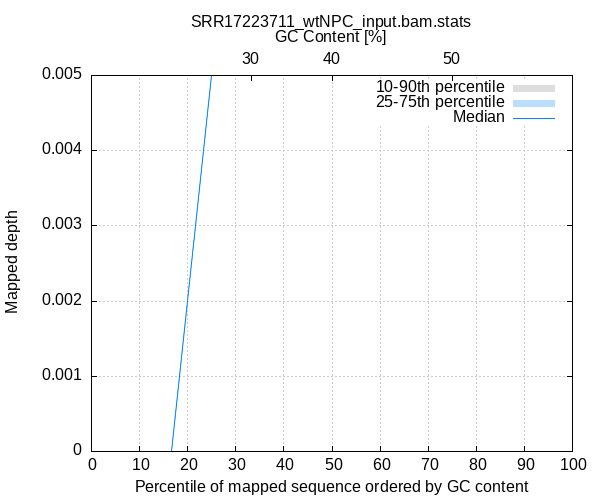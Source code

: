 
            set terminal png size 600,500 truecolor
            set output "SRR17223711_wtNPC_input_stats/gc-depth.png"
            set grid xtics ytics y2tics back lc rgb "#cccccc"
            set ylabel "Mapped depth"
            set xlabel "Percentile of mapped sequence ordered by GC content"
            set x2label "GC Content [%]"
            set title "SRR17223711_wtNPC_input.bam.stats" noenhanced
            set x2tics ("30" 33.333,"40" 50.000,"50" 75.000)
            set xtics nomirror
            set xrange [0.1:99.9]

            plot '-' using 1:2:3 with filledcurve lt 1 lc rgb "#dedede" t '10-90th percentile' , \
                 '-' using 1:2:3 with filledcurve lt 1 lc rgb "#bbdeff" t '25-75th percentile' , \
                 '-' using 1:2 with lines lc rgb "#0084ff" t 'Median'
        16.667	0.000	0.000
25.000	0.005	0.005
33.333	0.005	0.005
41.667	0.005	0.005
50.000	0.005	0.005
58.333	0.005	0.005
66.667	0.005	0.005
75.000	0.005	0.005
83.333	0.005	0.005
100.000	0.005	0.005
end
16.667	0.000	0.000
25.000	0.005	0.005
33.333	0.005	0.005
41.667	0.005	0.005
50.000	0.005	0.005
58.333	0.005	0.005
66.667	0.005	0.005
75.000	0.005	0.005
83.333	0.005	0.005
100.000	0.005	0.005
end
16.667	0.000
25.000	0.005
33.333	0.005
41.667	0.005
50.000	0.005
58.333	0.005
66.667	0.005
75.000	0.005
83.333	0.005
100.000	0.005
end
